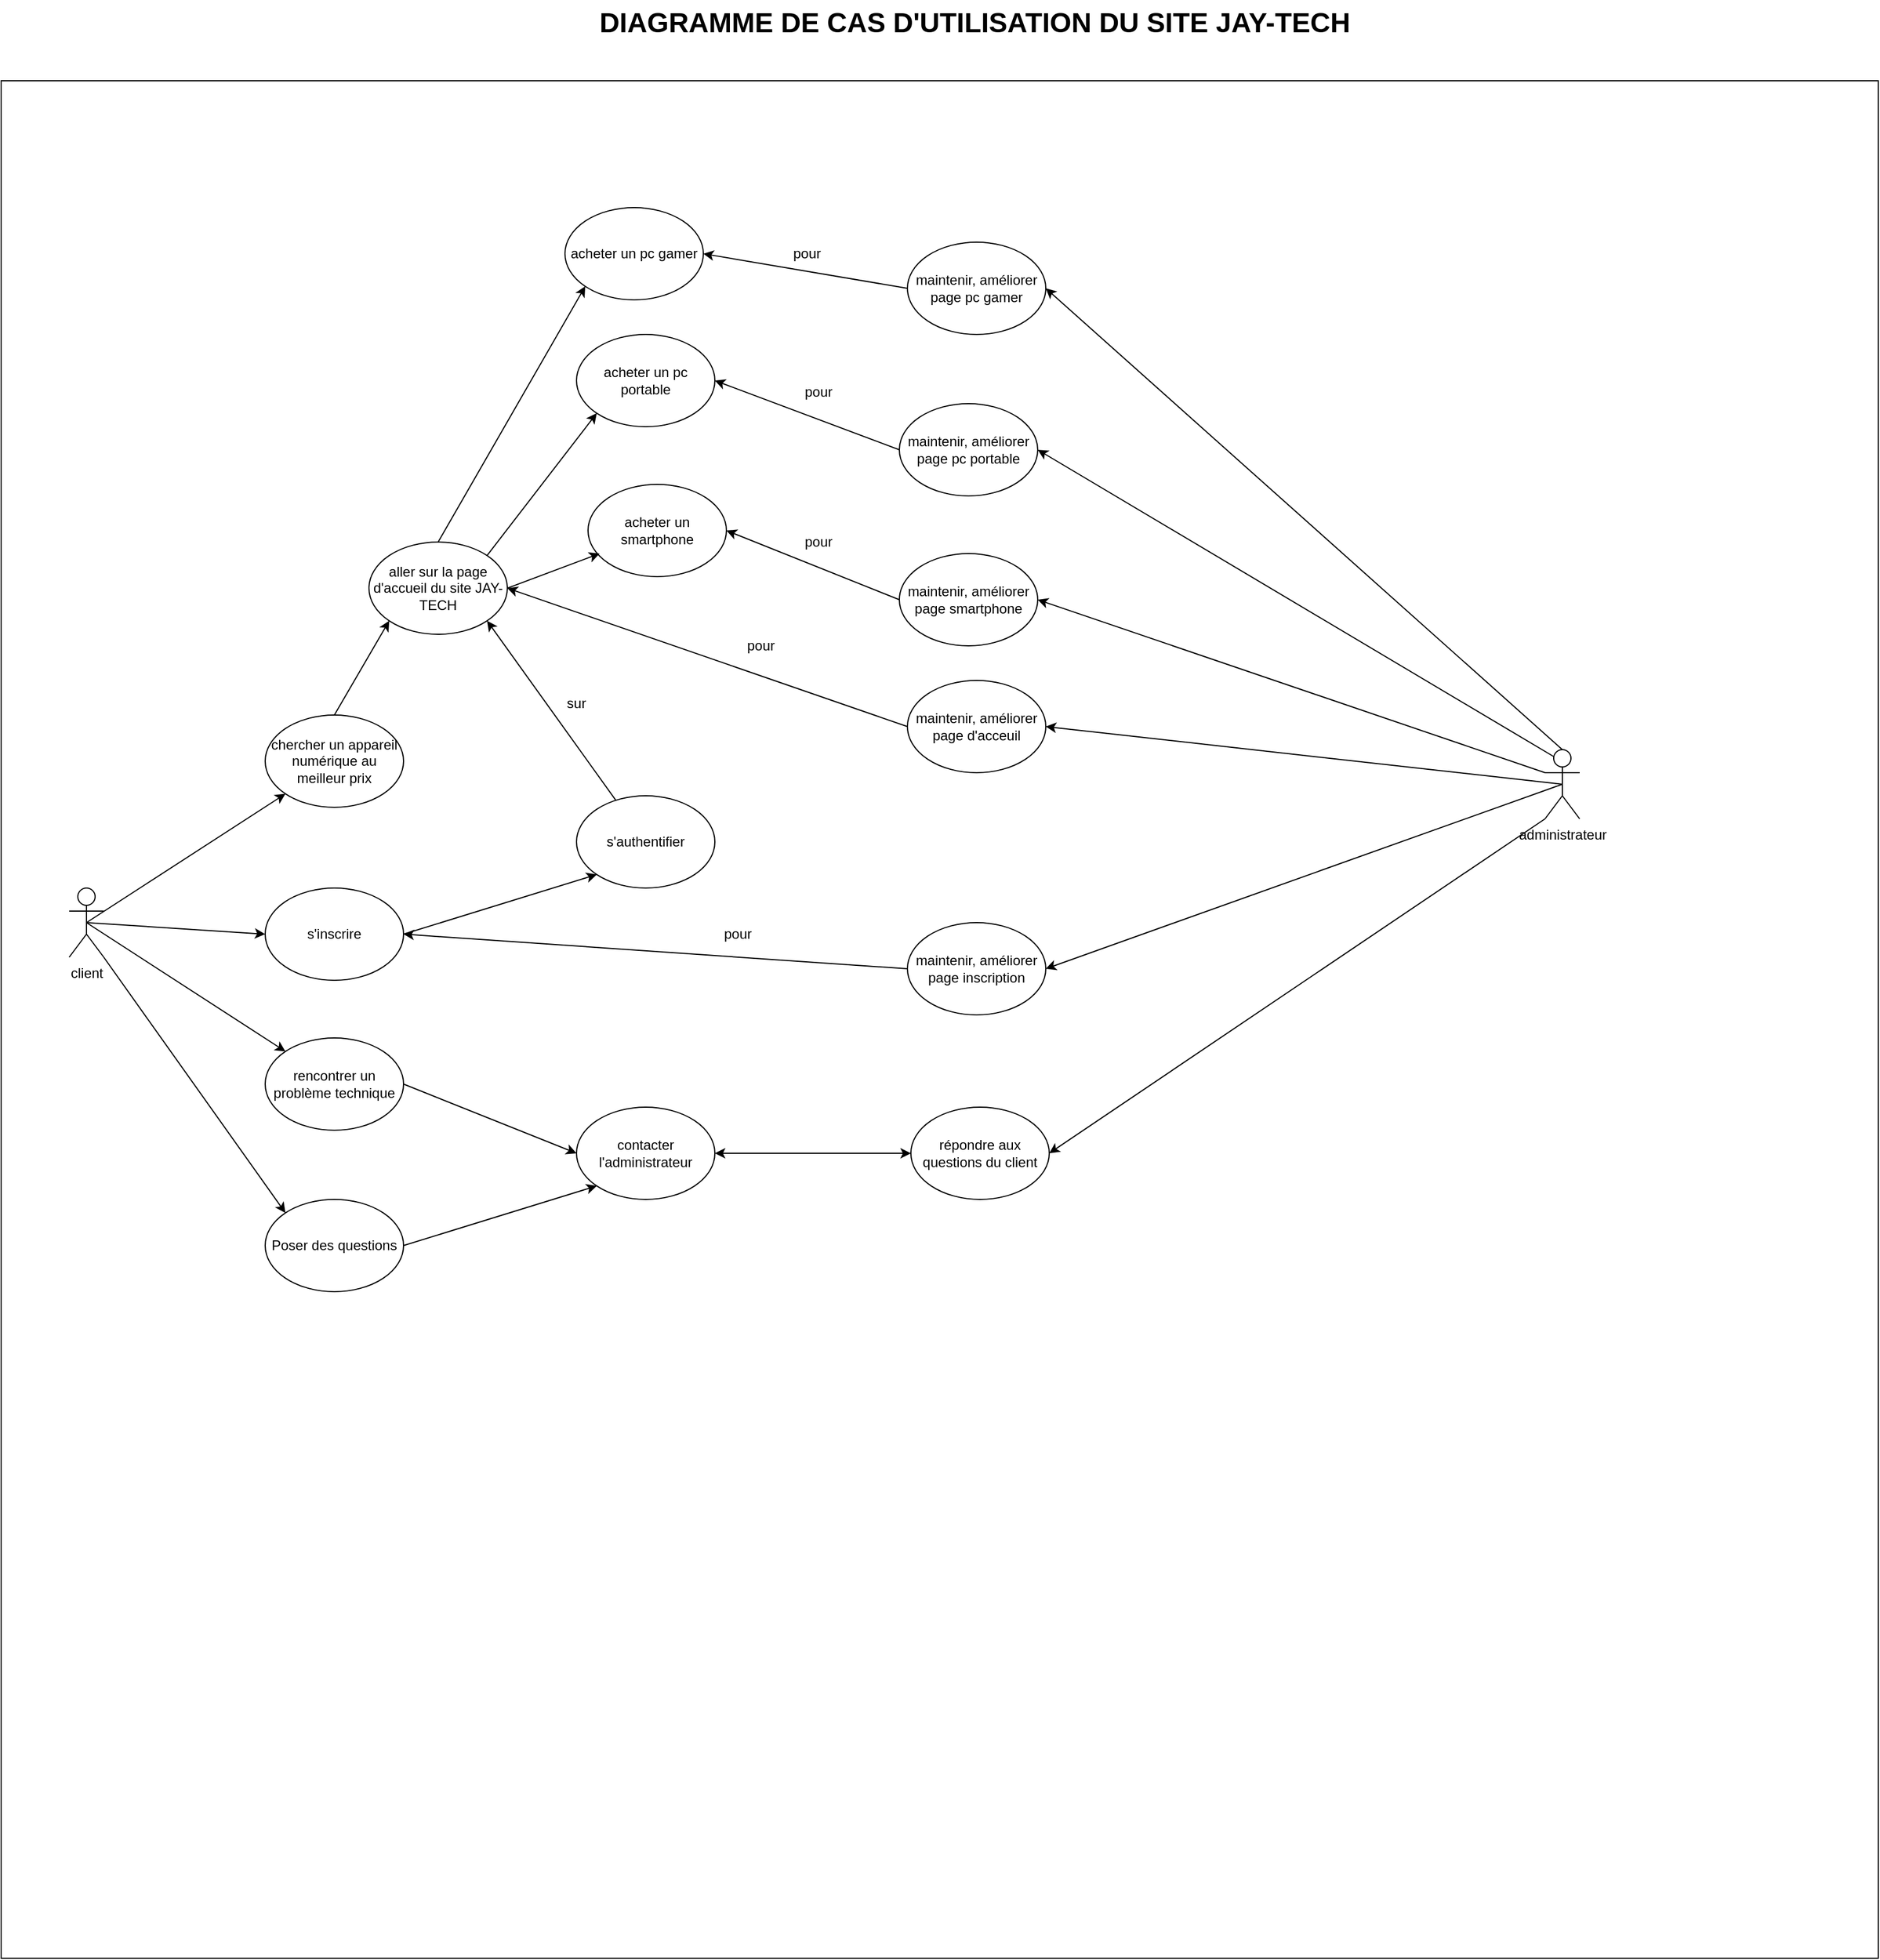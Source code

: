 <mxfile version="14.9.8" type="github">
  <diagram name="Page-1" id="929967ad-93f9-6ef4-fab6-5d389245f69c">
    <mxGraphModel dx="2585" dy="953" grid="1" gridSize="10" guides="1" tooltips="1" connect="1" arrows="1" fold="1" page="1" pageScale="1.5" pageWidth="1169" pageHeight="826" background="none" math="0" shadow="0">
      <root>
        <mxCell id="0" style=";html=1;" />
        <mxCell id="1" style=";html=1;" parent="0" />
        <mxCell id="1672d66443f91eb5-23" value="DIAGRAMME DE CAS D&#39;UTILISATION DU SITE JAY-TECH" style="text;strokeColor=none;fillColor=none;html=1;fontSize=24;fontStyle=1;verticalAlign=middle;align=center;" parent="1" vertex="1">
          <mxGeometry x="120" y="40" width="1510" height="40" as="geometry" />
        </mxCell>
        <mxCell id="gSugVb6bQrnSpipGz4Ar-1" value="" style="whiteSpace=wrap;html=1;aspect=fixed;" vertex="1" parent="1">
          <mxGeometry x="31" y="110" width="1628" height="1628" as="geometry" />
        </mxCell>
        <mxCell id="gSugVb6bQrnSpipGz4Ar-4" value="client" style="shape=umlActor;verticalLabelPosition=bottom;verticalAlign=top;html=1;outlineConnect=0;" vertex="1" parent="1">
          <mxGeometry x="90" y="810" width="30" height="60" as="geometry" />
        </mxCell>
        <mxCell id="gSugVb6bQrnSpipGz4Ar-5" value="aller sur la page d&#39;accueil du site JAY-TECH" style="ellipse;whiteSpace=wrap;html=1;" vertex="1" parent="1">
          <mxGeometry x="350" y="510" width="120" height="80" as="geometry" />
        </mxCell>
        <mxCell id="gSugVb6bQrnSpipGz4Ar-6" value="s&#39;inscrire" style="ellipse;whiteSpace=wrap;html=1;" vertex="1" parent="1">
          <mxGeometry x="260" y="810" width="120" height="80" as="geometry" />
        </mxCell>
        <mxCell id="gSugVb6bQrnSpipGz4Ar-7" value="rencontrer un problème technique" style="ellipse;whiteSpace=wrap;html=1;" vertex="1" parent="1">
          <mxGeometry x="260" y="940" width="120" height="80" as="geometry" />
        </mxCell>
        <mxCell id="gSugVb6bQrnSpipGz4Ar-8" value="Poser des questions" style="ellipse;whiteSpace=wrap;html=1;" vertex="1" parent="1">
          <mxGeometry x="260" y="1080" width="120" height="80" as="geometry" />
        </mxCell>
        <mxCell id="gSugVb6bQrnSpipGz4Ar-15" value="" style="endArrow=classic;html=1;entryX=0;entryY=1;entryDx=0;entryDy=0;exitX=0.5;exitY=0.5;exitDx=0;exitDy=0;exitPerimeter=0;" edge="1" parent="1" source="gSugVb6bQrnSpipGz4Ar-4" target="gSugVb6bQrnSpipGz4Ar-41">
          <mxGeometry width="50" height="50" relative="1" as="geometry">
            <mxPoint x="170" y="810" as="sourcePoint" />
            <mxPoint x="220" y="760" as="targetPoint" />
          </mxGeometry>
        </mxCell>
        <mxCell id="gSugVb6bQrnSpipGz4Ar-17" value="" style="endArrow=classic;html=1;entryX=0;entryY=0.5;entryDx=0;entryDy=0;exitX=0.5;exitY=0.5;exitDx=0;exitDy=0;exitPerimeter=0;" edge="1" parent="1" source="gSugVb6bQrnSpipGz4Ar-4" target="gSugVb6bQrnSpipGz4Ar-6">
          <mxGeometry width="50" height="50" relative="1" as="geometry">
            <mxPoint x="170" y="850" as="sourcePoint" />
            <mxPoint x="260" y="870" as="targetPoint" />
          </mxGeometry>
        </mxCell>
        <mxCell id="gSugVb6bQrnSpipGz4Ar-20" value="" style="endArrow=classic;html=1;entryX=0;entryY=0;entryDx=0;entryDy=0;exitX=0.5;exitY=0.5;exitDx=0;exitDy=0;exitPerimeter=0;" edge="1" parent="1" source="gSugVb6bQrnSpipGz4Ar-4" target="gSugVb6bQrnSpipGz4Ar-7">
          <mxGeometry width="50" height="50" relative="1" as="geometry">
            <mxPoint x="170" y="890" as="sourcePoint" />
            <mxPoint x="240" y="860" as="targetPoint" />
          </mxGeometry>
        </mxCell>
        <mxCell id="gSugVb6bQrnSpipGz4Ar-22" value="" style="endArrow=classic;html=1;exitX=1;exitY=1;exitDx=0;exitDy=0;exitPerimeter=0;entryX=0;entryY=0;entryDx=0;entryDy=0;" edge="1" parent="1" source="gSugVb6bQrnSpipGz4Ar-4" target="gSugVb6bQrnSpipGz4Ar-8">
          <mxGeometry width="50" height="50" relative="1" as="geometry">
            <mxPoint x="160" y="1050" as="sourcePoint" />
            <mxPoint x="210" y="1000" as="targetPoint" />
          </mxGeometry>
        </mxCell>
        <mxCell id="gSugVb6bQrnSpipGz4Ar-23" value="acheter un pc gamer" style="ellipse;whiteSpace=wrap;html=1;" vertex="1" parent="1">
          <mxGeometry x="520" y="220" width="120" height="80" as="geometry" />
        </mxCell>
        <mxCell id="gSugVb6bQrnSpipGz4Ar-24" value="acheter un pc portable" style="ellipse;whiteSpace=wrap;html=1;" vertex="1" parent="1">
          <mxGeometry x="530" y="330" width="120" height="80" as="geometry" />
        </mxCell>
        <mxCell id="gSugVb6bQrnSpipGz4Ar-25" value="acheter un smartphone" style="ellipse;whiteSpace=wrap;html=1;" vertex="1" parent="1">
          <mxGeometry x="540" y="460" width="120" height="80" as="geometry" />
        </mxCell>
        <mxCell id="gSugVb6bQrnSpipGz4Ar-26" value="s&#39;authentifier" style="ellipse;whiteSpace=wrap;html=1;" vertex="1" parent="1">
          <mxGeometry x="530" y="730" width="120" height="80" as="geometry" />
        </mxCell>
        <mxCell id="gSugVb6bQrnSpipGz4Ar-27" value="contacter l&#39;administrateur" style="ellipse;whiteSpace=wrap;html=1;" vertex="1" parent="1">
          <mxGeometry x="530" y="1000" width="120" height="80" as="geometry" />
        </mxCell>
        <mxCell id="gSugVb6bQrnSpipGz4Ar-29" value="" style="endArrow=classic;html=1;entryX=0;entryY=1;entryDx=0;entryDy=0;exitX=1;exitY=0;exitDx=0;exitDy=0;" edge="1" parent="1" source="gSugVb6bQrnSpipGz4Ar-5" target="gSugVb6bQrnSpipGz4Ar-24">
          <mxGeometry width="50" height="50" relative="1" as="geometry">
            <mxPoint x="390" y="610" as="sourcePoint" />
            <mxPoint x="440" y="560" as="targetPoint" />
          </mxGeometry>
        </mxCell>
        <mxCell id="gSugVb6bQrnSpipGz4Ar-30" value="" style="endArrow=classic;html=1;exitX=1;exitY=0.5;exitDx=0;exitDy=0;" edge="1" parent="1" source="gSugVb6bQrnSpipGz4Ar-5">
          <mxGeometry width="50" height="50" relative="1" as="geometry">
            <mxPoint x="1010" y="830" as="sourcePoint" />
            <mxPoint x="550" y="520" as="targetPoint" />
          </mxGeometry>
        </mxCell>
        <mxCell id="gSugVb6bQrnSpipGz4Ar-31" value="" style="endArrow=classic;html=1;entryX=0;entryY=1;entryDx=0;entryDy=0;exitX=1;exitY=0.5;exitDx=0;exitDy=0;" edge="1" parent="1" source="gSugVb6bQrnSpipGz4Ar-6" target="gSugVb6bQrnSpipGz4Ar-26">
          <mxGeometry width="50" height="50" relative="1" as="geometry">
            <mxPoint x="440" y="860" as="sourcePoint" />
            <mxPoint x="490" y="810" as="targetPoint" />
          </mxGeometry>
        </mxCell>
        <mxCell id="gSugVb6bQrnSpipGz4Ar-32" value="" style="endArrow=classic;html=1;entryX=0;entryY=1;entryDx=0;entryDy=0;exitX=0.5;exitY=0;exitDx=0;exitDy=0;" edge="1" parent="1" source="gSugVb6bQrnSpipGz4Ar-5" target="gSugVb6bQrnSpipGz4Ar-23">
          <mxGeometry width="50" height="50" relative="1" as="geometry">
            <mxPoint x="320" y="510" as="sourcePoint" />
            <mxPoint x="370" y="460" as="targetPoint" />
          </mxGeometry>
        </mxCell>
        <mxCell id="gSugVb6bQrnSpipGz4Ar-33" value="" style="endArrow=classic;html=1;exitX=1;exitY=0.5;exitDx=0;exitDy=0;entryX=0;entryY=0.5;entryDx=0;entryDy=0;" edge="1" parent="1" source="gSugVb6bQrnSpipGz4Ar-7" target="gSugVb6bQrnSpipGz4Ar-27">
          <mxGeometry width="50" height="50" relative="1" as="geometry">
            <mxPoint x="1010" y="950" as="sourcePoint" />
            <mxPoint x="1060" y="900" as="targetPoint" />
          </mxGeometry>
        </mxCell>
        <mxCell id="gSugVb6bQrnSpipGz4Ar-34" value="" style="endArrow=classic;html=1;exitX=1;exitY=0.5;exitDx=0;exitDy=0;entryX=0;entryY=1;entryDx=0;entryDy=0;" edge="1" parent="1" source="gSugVb6bQrnSpipGz4Ar-8" target="gSugVb6bQrnSpipGz4Ar-27">
          <mxGeometry width="50" height="50" relative="1" as="geometry">
            <mxPoint x="1010" y="950" as="sourcePoint" />
            <mxPoint x="1060" y="900" as="targetPoint" />
          </mxGeometry>
        </mxCell>
        <mxCell id="gSugVb6bQrnSpipGz4Ar-35" value="maintenir, améliorer page pc gamer" style="ellipse;whiteSpace=wrap;html=1;" vertex="1" parent="1">
          <mxGeometry x="817" y="250" width="120" height="80" as="geometry" />
        </mxCell>
        <mxCell id="gSugVb6bQrnSpipGz4Ar-36" value="maintenir, améliorer page pc portable" style="ellipse;whiteSpace=wrap;html=1;" vertex="1" parent="1">
          <mxGeometry x="810" y="390" width="120" height="80" as="geometry" />
        </mxCell>
        <mxCell id="gSugVb6bQrnSpipGz4Ar-37" value="maintenir, améliorer page smartphone" style="ellipse;whiteSpace=wrap;html=1;" vertex="1" parent="1">
          <mxGeometry x="810" y="520" width="120" height="80" as="geometry" />
        </mxCell>
        <mxCell id="gSugVb6bQrnSpipGz4Ar-38" value="maintenir, améliorer page d&#39;acceuil" style="ellipse;whiteSpace=wrap;html=1;" vertex="1" parent="1">
          <mxGeometry x="817" y="630" width="120" height="80" as="geometry" />
        </mxCell>
        <mxCell id="gSugVb6bQrnSpipGz4Ar-39" value="" style="endArrow=classic;html=1;entryX=1;entryY=1;entryDx=0;entryDy=0;" edge="1" parent="1" source="gSugVb6bQrnSpipGz4Ar-26" target="gSugVb6bQrnSpipGz4Ar-5">
          <mxGeometry width="50" height="50" relative="1" as="geometry">
            <mxPoint x="400" y="780" as="sourcePoint" />
            <mxPoint x="450" y="730" as="targetPoint" />
          </mxGeometry>
        </mxCell>
        <mxCell id="gSugVb6bQrnSpipGz4Ar-41" value="chercher un appareil numérique au meilleur prix" style="ellipse;whiteSpace=wrap;html=1;" vertex="1" parent="1">
          <mxGeometry x="260" y="660" width="120" height="80" as="geometry" />
        </mxCell>
        <mxCell id="gSugVb6bQrnSpipGz4Ar-42" value="" style="endArrow=classic;html=1;entryX=0;entryY=1;entryDx=0;entryDy=0;exitX=0.5;exitY=0;exitDx=0;exitDy=0;" edge="1" parent="1" source="gSugVb6bQrnSpipGz4Ar-41" target="gSugVb6bQrnSpipGz4Ar-5">
          <mxGeometry width="50" height="50" relative="1" as="geometry">
            <mxPoint x="290" y="640" as="sourcePoint" />
            <mxPoint x="340" y="590" as="targetPoint" />
          </mxGeometry>
        </mxCell>
        <mxCell id="gSugVb6bQrnSpipGz4Ar-43" value="maintenir, améliorer page inscription" style="ellipse;whiteSpace=wrap;html=1;" vertex="1" parent="1">
          <mxGeometry x="817" y="840" width="120" height="80" as="geometry" />
        </mxCell>
        <mxCell id="gSugVb6bQrnSpipGz4Ar-44" value="répondre aux questions du client" style="ellipse;whiteSpace=wrap;html=1;" vertex="1" parent="1">
          <mxGeometry x="820" y="1000" width="120" height="80" as="geometry" />
        </mxCell>
        <mxCell id="gSugVb6bQrnSpipGz4Ar-46" value="" style="endArrow=classic;html=1;exitX=0;exitY=0.5;exitDx=0;exitDy=0;entryX=1;entryY=0.5;entryDx=0;entryDy=0;" edge="1" parent="1" source="gSugVb6bQrnSpipGz4Ar-43" target="gSugVb6bQrnSpipGz4Ar-6">
          <mxGeometry width="50" height="50" relative="1" as="geometry">
            <mxPoint x="570" y="880" as="sourcePoint" />
            <mxPoint x="620" y="830" as="targetPoint" />
          </mxGeometry>
        </mxCell>
        <mxCell id="gSugVb6bQrnSpipGz4Ar-47" value="" style="endArrow=classic;html=1;exitX=0;exitY=0.5;exitDx=0;exitDy=0;entryX=1;entryY=0.5;entryDx=0;entryDy=0;" edge="1" parent="1" source="gSugVb6bQrnSpipGz4Ar-38" target="gSugVb6bQrnSpipGz4Ar-5">
          <mxGeometry width="50" height="50" relative="1" as="geometry">
            <mxPoint x="640" y="660" as="sourcePoint" />
            <mxPoint x="690" y="610" as="targetPoint" />
          </mxGeometry>
        </mxCell>
        <mxCell id="gSugVb6bQrnSpipGz4Ar-48" value="" style="endArrow=classic;html=1;exitX=0;exitY=0.5;exitDx=0;exitDy=0;entryX=1;entryY=0.5;entryDx=0;entryDy=0;" edge="1" parent="1" source="gSugVb6bQrnSpipGz4Ar-37" target="gSugVb6bQrnSpipGz4Ar-25">
          <mxGeometry width="50" height="50" relative="1" as="geometry">
            <mxPoint x="700" y="550" as="sourcePoint" />
            <mxPoint x="750" y="500" as="targetPoint" />
          </mxGeometry>
        </mxCell>
        <mxCell id="gSugVb6bQrnSpipGz4Ar-49" value="" style="endArrow=classic;html=1;exitX=0;exitY=0.5;exitDx=0;exitDy=0;entryX=1;entryY=0.5;entryDx=0;entryDy=0;" edge="1" parent="1" source="gSugVb6bQrnSpipGz4Ar-36" target="gSugVb6bQrnSpipGz4Ar-24">
          <mxGeometry width="50" height="50" relative="1" as="geometry">
            <mxPoint x="700" y="430" as="sourcePoint" />
            <mxPoint x="750" y="380" as="targetPoint" />
          </mxGeometry>
        </mxCell>
        <mxCell id="gSugVb6bQrnSpipGz4Ar-50" value="" style="endArrow=classic;html=1;entryX=1;entryY=0.5;entryDx=0;entryDy=0;exitX=0;exitY=0.5;exitDx=0;exitDy=0;" edge="1" parent="1" source="gSugVb6bQrnSpipGz4Ar-35" target="gSugVb6bQrnSpipGz4Ar-23">
          <mxGeometry width="50" height="50" relative="1" as="geometry">
            <mxPoint x="710" y="510" as="sourcePoint" />
            <mxPoint x="760" y="460" as="targetPoint" />
          </mxGeometry>
        </mxCell>
        <mxCell id="gSugVb6bQrnSpipGz4Ar-51" value="pour" style="text;html=1;strokeColor=none;fillColor=none;align=center;verticalAlign=middle;whiteSpace=wrap;rounded=0;" vertex="1" parent="1">
          <mxGeometry x="710" y="250" width="40" height="20" as="geometry" />
        </mxCell>
        <mxCell id="gSugVb6bQrnSpipGz4Ar-54" value="pour" style="text;html=1;strokeColor=none;fillColor=none;align=center;verticalAlign=middle;whiteSpace=wrap;rounded=0;" vertex="1" parent="1">
          <mxGeometry x="720" y="370" width="40" height="20" as="geometry" />
        </mxCell>
        <mxCell id="gSugVb6bQrnSpipGz4Ar-55" value="pour" style="text;html=1;strokeColor=none;fillColor=none;align=center;verticalAlign=middle;whiteSpace=wrap;rounded=0;" vertex="1" parent="1">
          <mxGeometry x="670" y="590" width="40" height="20" as="geometry" />
        </mxCell>
        <mxCell id="gSugVb6bQrnSpipGz4Ar-57" value="pour" style="text;html=1;strokeColor=none;fillColor=none;align=center;verticalAlign=middle;whiteSpace=wrap;rounded=0;" vertex="1" parent="1">
          <mxGeometry x="720" y="500" width="40" height="20" as="geometry" />
        </mxCell>
        <mxCell id="gSugVb6bQrnSpipGz4Ar-58" value="pour" style="text;html=1;strokeColor=none;fillColor=none;align=center;verticalAlign=middle;whiteSpace=wrap;rounded=0;" vertex="1" parent="1">
          <mxGeometry x="650" y="840" width="40" height="20" as="geometry" />
        </mxCell>
        <mxCell id="gSugVb6bQrnSpipGz4Ar-59" value="sur" style="text;html=1;strokeColor=none;fillColor=none;align=center;verticalAlign=middle;whiteSpace=wrap;rounded=0;" vertex="1" parent="1">
          <mxGeometry x="510" y="640" width="40" height="20" as="geometry" />
        </mxCell>
        <mxCell id="gSugVb6bQrnSpipGz4Ar-60" value="administrateur" style="shape=umlActor;verticalLabelPosition=bottom;verticalAlign=top;html=1;outlineConnect=0;" vertex="1" parent="1">
          <mxGeometry x="1370" y="690" width="30" height="60" as="geometry" />
        </mxCell>
        <mxCell id="gSugVb6bQrnSpipGz4Ar-61" value="" style="endArrow=classic;html=1;exitX=0.5;exitY=0;exitDx=0;exitDy=0;exitPerimeter=0;entryX=1;entryY=0.5;entryDx=0;entryDy=0;" edge="1" parent="1" source="gSugVb6bQrnSpipGz4Ar-60" target="gSugVb6bQrnSpipGz4Ar-35">
          <mxGeometry width="50" height="50" relative="1" as="geometry">
            <mxPoint x="1220" y="590" as="sourcePoint" />
            <mxPoint x="1270" y="540" as="targetPoint" />
          </mxGeometry>
        </mxCell>
        <mxCell id="gSugVb6bQrnSpipGz4Ar-62" value="" style="endArrow=classic;html=1;exitX=0.25;exitY=0.1;exitDx=0;exitDy=0;exitPerimeter=0;entryX=1;entryY=0.5;entryDx=0;entryDy=0;" edge="1" parent="1" source="gSugVb6bQrnSpipGz4Ar-60" target="gSugVb6bQrnSpipGz4Ar-36">
          <mxGeometry width="50" height="50" relative="1" as="geometry">
            <mxPoint x="830" y="750" as="sourcePoint" />
            <mxPoint x="880" y="700" as="targetPoint" />
          </mxGeometry>
        </mxCell>
        <mxCell id="gSugVb6bQrnSpipGz4Ar-63" value="" style="endArrow=classic;html=1;exitX=0;exitY=0.333;exitDx=0;exitDy=0;exitPerimeter=0;entryX=1;entryY=0.5;entryDx=0;entryDy=0;" edge="1" parent="1" source="gSugVb6bQrnSpipGz4Ar-60" target="gSugVb6bQrnSpipGz4Ar-37">
          <mxGeometry width="50" height="50" relative="1" as="geometry">
            <mxPoint x="1000" y="780" as="sourcePoint" />
            <mxPoint x="1050" y="730" as="targetPoint" />
          </mxGeometry>
        </mxCell>
        <mxCell id="gSugVb6bQrnSpipGz4Ar-64" value="" style="endArrow=classic;html=1;exitX=0.5;exitY=0.5;exitDx=0;exitDy=0;exitPerimeter=0;entryX=1;entryY=0.5;entryDx=0;entryDy=0;" edge="1" parent="1" source="gSugVb6bQrnSpipGz4Ar-60" target="gSugVb6bQrnSpipGz4Ar-38">
          <mxGeometry width="50" height="50" relative="1" as="geometry">
            <mxPoint x="1070" y="810" as="sourcePoint" />
            <mxPoint x="1120" y="760" as="targetPoint" />
          </mxGeometry>
        </mxCell>
        <mxCell id="gSugVb6bQrnSpipGz4Ar-65" value="" style="endArrow=classic;html=1;exitX=0.5;exitY=0.5;exitDx=0;exitDy=0;exitPerimeter=0;entryX=1;entryY=0.5;entryDx=0;entryDy=0;" edge="1" parent="1" source="gSugVb6bQrnSpipGz4Ar-60" target="gSugVb6bQrnSpipGz4Ar-43">
          <mxGeometry width="50" height="50" relative="1" as="geometry">
            <mxPoint x="1030" y="870" as="sourcePoint" />
            <mxPoint x="1080" y="820" as="targetPoint" />
          </mxGeometry>
        </mxCell>
        <mxCell id="gSugVb6bQrnSpipGz4Ar-66" value="" style="endArrow=classic;html=1;exitX=0;exitY=1;exitDx=0;exitDy=0;exitPerimeter=0;entryX=1;entryY=0.5;entryDx=0;entryDy=0;" edge="1" parent="1" source="gSugVb6bQrnSpipGz4Ar-60" target="gSugVb6bQrnSpipGz4Ar-44">
          <mxGeometry width="50" height="50" relative="1" as="geometry">
            <mxPoint x="1060" y="980" as="sourcePoint" />
            <mxPoint x="1110" y="930" as="targetPoint" />
          </mxGeometry>
        </mxCell>
        <mxCell id="gSugVb6bQrnSpipGz4Ar-67" value="" style="endArrow=classic;startArrow=classic;html=1;entryX=0;entryY=0.5;entryDx=0;entryDy=0;exitX=1;exitY=0.5;exitDx=0;exitDy=0;" edge="1" parent="1" source="gSugVb6bQrnSpipGz4Ar-27" target="gSugVb6bQrnSpipGz4Ar-44">
          <mxGeometry width="50" height="50" relative="1" as="geometry">
            <mxPoint x="710" y="1080" as="sourcePoint" />
            <mxPoint x="760" y="1030" as="targetPoint" />
          </mxGeometry>
        </mxCell>
      </root>
    </mxGraphModel>
  </diagram>
</mxfile>
